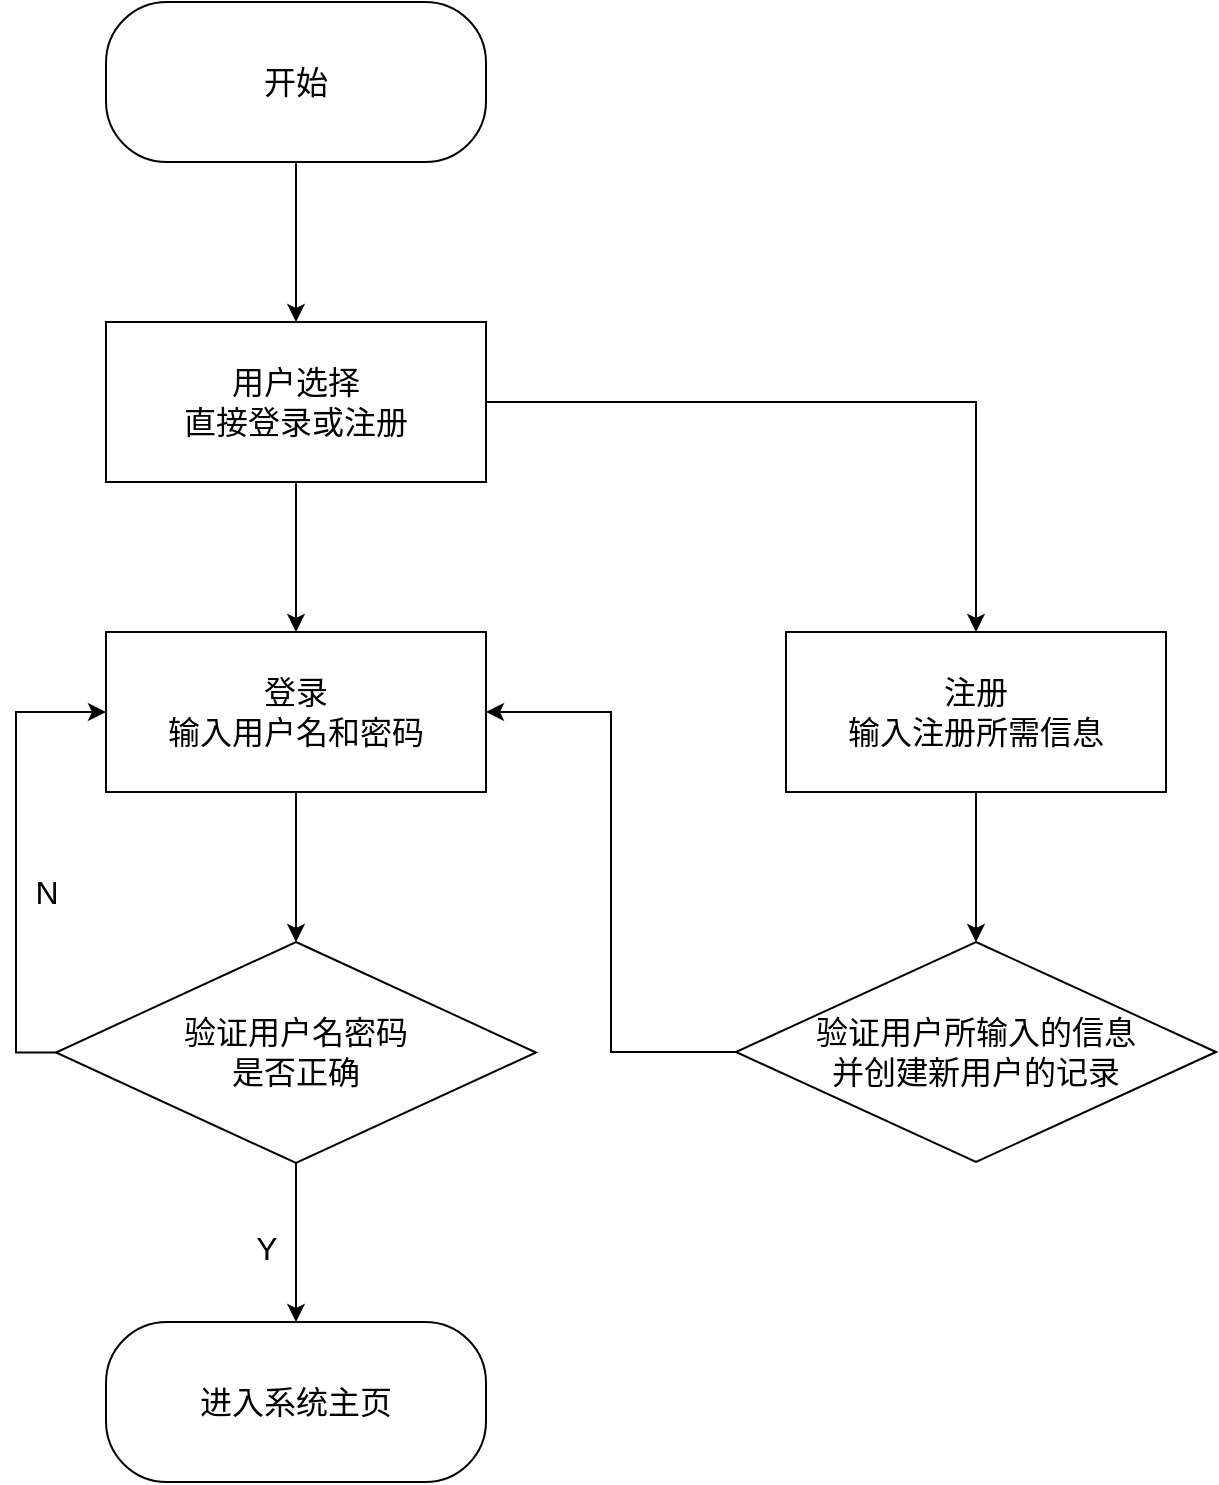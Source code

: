 <mxfile version="24.4.4" type="github">
  <diagram name="第 1 页" id="J-ul5zwoAXM01pvldh0o">
    <mxGraphModel dx="937" dy="944" grid="1" gridSize="10" guides="1" tooltips="1" connect="1" arrows="1" fold="1" page="1" pageScale="1" pageWidth="827" pageHeight="1169" math="0" shadow="0">
      <root>
        <mxCell id="0" />
        <mxCell id="1" parent="0" />
        <mxCell id="Pp7maoQdkyELCGwOU-am-8" style="edgeStyle=orthogonalEdgeStyle;rounded=0;orthogonalLoop=1;jettySize=auto;html=1;" edge="1" parent="1" source="Pp7maoQdkyELCGwOU-am-1" target="Pp7maoQdkyELCGwOU-am-2">
          <mxGeometry relative="1" as="geometry" />
        </mxCell>
        <mxCell id="Pp7maoQdkyELCGwOU-am-1" value="&lt;font style=&quot;font-size: 16px;&quot;&gt;开始&lt;/font&gt;" style="rounded=1;whiteSpace=wrap;html=1;arcSize=38;" vertex="1" parent="1">
          <mxGeometry x="145" y="180" width="190" height="80" as="geometry" />
        </mxCell>
        <mxCell id="Pp7maoQdkyELCGwOU-am-9" style="edgeStyle=orthogonalEdgeStyle;rounded=0;orthogonalLoop=1;jettySize=auto;html=1;" edge="1" parent="1" source="Pp7maoQdkyELCGwOU-am-2" target="Pp7maoQdkyELCGwOU-am-4">
          <mxGeometry relative="1" as="geometry" />
        </mxCell>
        <mxCell id="Pp7maoQdkyELCGwOU-am-10" style="edgeStyle=orthogonalEdgeStyle;rounded=0;orthogonalLoop=1;jettySize=auto;html=1;" edge="1" parent="1" source="Pp7maoQdkyELCGwOU-am-2" target="Pp7maoQdkyELCGwOU-am-5">
          <mxGeometry relative="1" as="geometry" />
        </mxCell>
        <mxCell id="Pp7maoQdkyELCGwOU-am-2" value="&lt;font style=&quot;font-size: 16px;&quot;&gt;用户选择&lt;/font&gt;&lt;div style=&quot;font-size: 16px;&quot;&gt;&lt;font style=&quot;font-size: 16px;&quot;&gt;直接登录或注册&lt;/font&gt;&lt;/div&gt;" style="rounded=0;whiteSpace=wrap;html=1;" vertex="1" parent="1">
          <mxGeometry x="145" y="340" width="190" height="80" as="geometry" />
        </mxCell>
        <mxCell id="Pp7maoQdkyELCGwOU-am-12" style="edgeStyle=orthogonalEdgeStyle;rounded=0;orthogonalLoop=1;jettySize=auto;html=1;entryX=0.5;entryY=0;entryDx=0;entryDy=0;" edge="1" parent="1" source="Pp7maoQdkyELCGwOU-am-3" target="Pp7maoQdkyELCGwOU-am-7">
          <mxGeometry relative="1" as="geometry" />
        </mxCell>
        <mxCell id="Pp7maoQdkyELCGwOU-am-16" style="edgeStyle=orthogonalEdgeStyle;rounded=0;orthogonalLoop=1;jettySize=auto;html=1;entryX=0;entryY=0.5;entryDx=0;entryDy=0;exitX=0;exitY=0.5;exitDx=0;exitDy=0;" edge="1" parent="1" source="Pp7maoQdkyELCGwOU-am-3" target="Pp7maoQdkyELCGwOU-am-4">
          <mxGeometry relative="1" as="geometry" />
        </mxCell>
        <mxCell id="Pp7maoQdkyELCGwOU-am-3" value="&lt;span style=&quot;font-size: 16px;&quot;&gt;验证用户名密码&lt;/span&gt;&lt;span style=&quot;color: rgba(0, 0, 0, 0); font-family: monospace; font-size: 0px; text-align: start; text-wrap: nowrap;&quot;&gt;%3CmxGraphModel%3E%3Croot%3E%3CmxCell%20id%3D%220%22%2F%3E%3CmxCell%20id%3D%221%22%20parent%3D%220%22%2F%3E%3CmxCell%20id%3D%222%22%20value%3D%22%26lt%3Bspan%20style%3D%26quot%3Bfont-size%3A%2016px%3B%26quot%3B%26gt%3B%E7%99%BB%E5%BD%95%26lt%3B%2Fspan%26gt%3B%26lt%3Bdiv%26gt%3B%26lt%3Bspan%20style%3D%26quot%3Bfont-size%3A%2016px%3B%26quot%3B%26gt%3B%E8%BE%93%E5%85%A5%E7%94%A8%E6%88%B7%E5%90%8D%E5%92%8C%E5%AF%86%E7%A0%81%26lt%3B%2Fspan%26gt%3B%26lt%3B%2Fdiv%26gt%3B%22%20style%3D%22rounded%3D0%3BwhiteSpace%3Dwrap%3Bhtml%3D1%3B%22%20vertex%3D%221%22%20parent%3D%221%22%3E%3CmxGeometry%20x%3D%2240%22%20y%3D%22440%22%20width%3D%22160%22%20height%3D%2250%22%20as%3D%22geometry%22%2F%3E%3C%2FmxCell%3E%3C%2Froot%3E%3C%2FmxGraphModel%3E&lt;/span&gt;&lt;div&gt;&lt;span style=&quot;font-size: 16px;&quot;&gt;是否正确&lt;/span&gt;&lt;/div&gt;" style="rhombus;whiteSpace=wrap;html=1;" vertex="1" parent="1">
          <mxGeometry x="120" y="650" width="240" height="110.5" as="geometry" />
        </mxCell>
        <mxCell id="Pp7maoQdkyELCGwOU-am-11" style="edgeStyle=orthogonalEdgeStyle;rounded=0;orthogonalLoop=1;jettySize=auto;html=1;" edge="1" parent="1" source="Pp7maoQdkyELCGwOU-am-4" target="Pp7maoQdkyELCGwOU-am-3">
          <mxGeometry relative="1" as="geometry" />
        </mxCell>
        <mxCell id="Pp7maoQdkyELCGwOU-am-4" value="&lt;span style=&quot;font-size: 16px;&quot;&gt;登录&lt;/span&gt;&lt;div&gt;&lt;span style=&quot;font-size: 16px;&quot;&gt;输入用户名和密码&lt;/span&gt;&lt;/div&gt;" style="rounded=0;whiteSpace=wrap;html=1;" vertex="1" parent="1">
          <mxGeometry x="145" y="495" width="190" height="80" as="geometry" />
        </mxCell>
        <mxCell id="Pp7maoQdkyELCGwOU-am-13" style="edgeStyle=orthogonalEdgeStyle;rounded=0;orthogonalLoop=1;jettySize=auto;html=1;entryX=0.5;entryY=0;entryDx=0;entryDy=0;" edge="1" parent="1" source="Pp7maoQdkyELCGwOU-am-5" target="Pp7maoQdkyELCGwOU-am-6">
          <mxGeometry relative="1" as="geometry" />
        </mxCell>
        <mxCell id="Pp7maoQdkyELCGwOU-am-5" value="&lt;span style=&quot;font-size: 16px;&quot;&gt;注册&lt;/span&gt;&lt;br&gt;&lt;div&gt;&lt;span style=&quot;font-size: 16px;&quot;&gt;输入注册所需信息&lt;/span&gt;&lt;/div&gt;" style="rounded=0;whiteSpace=wrap;html=1;" vertex="1" parent="1">
          <mxGeometry x="485" y="495" width="190" height="80" as="geometry" />
        </mxCell>
        <mxCell id="Pp7maoQdkyELCGwOU-am-18" style="edgeStyle=orthogonalEdgeStyle;rounded=0;orthogonalLoop=1;jettySize=auto;html=1;entryX=1;entryY=0.5;entryDx=0;entryDy=0;" edge="1" parent="1" source="Pp7maoQdkyELCGwOU-am-6" target="Pp7maoQdkyELCGwOU-am-4">
          <mxGeometry relative="1" as="geometry" />
        </mxCell>
        <mxCell id="Pp7maoQdkyELCGwOU-am-6" value="&lt;span style=&quot;font-size: 16px;&quot;&gt;验证用户所输入的信息&lt;/span&gt;&lt;div&gt;&lt;span style=&quot;font-size: 16px;&quot;&gt;并创建新用户的记录&lt;/span&gt;&lt;/div&gt;" style="rhombus;whiteSpace=wrap;html=1;" vertex="1" parent="1">
          <mxGeometry x="460" y="650" width="240" height="110" as="geometry" />
        </mxCell>
        <mxCell id="Pp7maoQdkyELCGwOU-am-7" value="&lt;font style=&quot;font-size: 16px;&quot;&gt;进入系统主页&lt;/font&gt;" style="rounded=1;whiteSpace=wrap;html=1;arcSize=38;" vertex="1" parent="1">
          <mxGeometry x="145" y="840" width="190" height="80" as="geometry" />
        </mxCell>
        <mxCell id="Pp7maoQdkyELCGwOU-am-14" value="&lt;font style=&quot;font-size: 16px;&quot;&gt;Y&lt;/font&gt;" style="text;html=1;align=center;verticalAlign=middle;resizable=0;points=[];autosize=1;strokeColor=none;fillColor=none;" vertex="1" parent="1">
          <mxGeometry x="210" y="788" width="30" height="30" as="geometry" />
        </mxCell>
        <mxCell id="Pp7maoQdkyELCGwOU-am-17" value="&lt;font style=&quot;font-size: 16px;&quot;&gt;N&lt;/font&gt;" style="text;html=1;align=center;verticalAlign=middle;resizable=0;points=[];autosize=1;strokeColor=none;fillColor=none;" vertex="1" parent="1">
          <mxGeometry x="95" y="610" width="40" height="30" as="geometry" />
        </mxCell>
      </root>
    </mxGraphModel>
  </diagram>
</mxfile>
